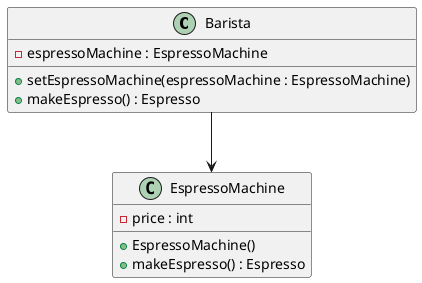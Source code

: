 @startuml
class Barista {
  - espressoMachine : EspressoMachine
  + setEspressoMachine(espressoMachine : EspressoMachine)
  + makeEspresso() : Espresso
}

class EspressoMachine {
  - price : int
  + EspressoMachine()
  + makeEspresso() : Espresso
}

Barista --> EspressoMachine
@enduml